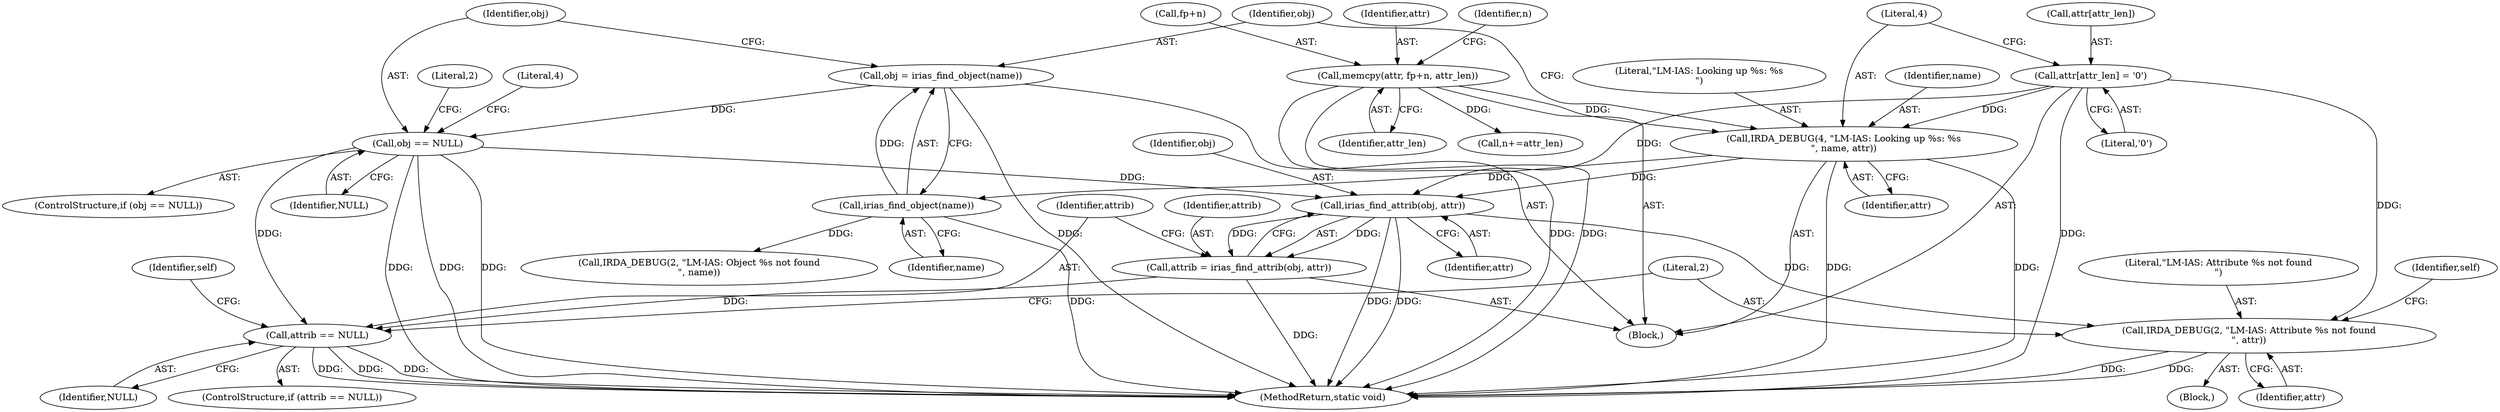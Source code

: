 digraph "0_linux_d370af0ef7951188daeb15bae75db7ba57c67846@pointer" {
"1000177" [label="(Call,obj = irias_find_object(name))"];
"1000179" [label="(Call,irias_find_object(name))"];
"1000172" [label="(Call,IRDA_DEBUG(4, \"LM-IAS: Looking up %s: %s\n\", name, attr))"];
"1000158" [label="(Call,memcpy(attr, fp+n, attr_len))"];
"1000167" [label="(Call,attr[attr_len] = '\0')"];
"1000182" [label="(Call,obj == NULL)"];
"1000208" [label="(Call,irias_find_attrib(obj, attr))"];
"1000206" [label="(Call,attrib = irias_find_attrib(obj, attr))"];
"1000212" [label="(Call,attrib == NULL)"];
"1000216" [label="(Call,IRDA_DEBUG(2, \"LM-IAS: Attribute %s not found\n\", attr))"];
"1000209" [label="(Identifier,obj)"];
"1000173" [label="(Literal,4)"];
"1000177" [label="(Call,obj = irias_find_object(name))"];
"1000168" [label="(Call,attr[attr_len])"];
"1000218" [label="(Literal,\"LM-IAS: Attribute %s not found\n\")"];
"1000186" [label="(Call,IRDA_DEBUG(2, \"LM-IAS: Object %s not found\n\", name))"];
"1000184" [label="(Identifier,NULL)"];
"1000210" [label="(Identifier,attr)"];
"1000212" [label="(Call,attrib == NULL)"];
"1000182" [label="(Call,obj == NULL)"];
"1000174" [label="(Literal,\"LM-IAS: Looking up %s: %s\n\")"];
"1000164" [label="(Call,n+=attr_len)"];
"1000159" [label="(Identifier,attr)"];
"1000198" [label="(Literal,4)"];
"1000230" [label="(Identifier,self)"];
"1000187" [label="(Literal,2)"];
"1000219" [label="(Identifier,attr)"];
"1000211" [label="(ControlStructure,if (attrib == NULL))"];
"1000171" [label="(Literal,'\0')"];
"1000217" [label="(Literal,2)"];
"1000214" [label="(Identifier,NULL)"];
"1000183" [label="(Identifier,obj)"];
"1000178" [label="(Identifier,obj)"];
"1000176" [label="(Identifier,attr)"];
"1000213" [label="(Identifier,attrib)"];
"1000106" [label="(Block,)"];
"1000221" [label="(Identifier,self)"];
"1000215" [label="(Block,)"];
"1000158" [label="(Call,memcpy(attr, fp+n, attr_len))"];
"1000175" [label="(Identifier,name)"];
"1000206" [label="(Call,attrib = irias_find_attrib(obj, attr))"];
"1000180" [label="(Identifier,name)"];
"1000163" [label="(Identifier,attr_len)"];
"1000238" [label="(MethodReturn,static void)"];
"1000208" [label="(Call,irias_find_attrib(obj, attr))"];
"1000172" [label="(Call,IRDA_DEBUG(4, \"LM-IAS: Looking up %s: %s\n\", name, attr))"];
"1000216" [label="(Call,IRDA_DEBUG(2, \"LM-IAS: Attribute %s not found\n\", attr))"];
"1000160" [label="(Call,fp+n)"];
"1000179" [label="(Call,irias_find_object(name))"];
"1000181" [label="(ControlStructure,if (obj == NULL))"];
"1000167" [label="(Call,attr[attr_len] = '\0')"];
"1000207" [label="(Identifier,attrib)"];
"1000165" [label="(Identifier,n)"];
"1000177" -> "1000106"  [label="AST: "];
"1000177" -> "1000179"  [label="CFG: "];
"1000178" -> "1000177"  [label="AST: "];
"1000179" -> "1000177"  [label="AST: "];
"1000183" -> "1000177"  [label="CFG: "];
"1000177" -> "1000238"  [label="DDG: "];
"1000179" -> "1000177"  [label="DDG: "];
"1000177" -> "1000182"  [label="DDG: "];
"1000179" -> "1000180"  [label="CFG: "];
"1000180" -> "1000179"  [label="AST: "];
"1000179" -> "1000238"  [label="DDG: "];
"1000172" -> "1000179"  [label="DDG: "];
"1000179" -> "1000186"  [label="DDG: "];
"1000172" -> "1000106"  [label="AST: "];
"1000172" -> "1000176"  [label="CFG: "];
"1000173" -> "1000172"  [label="AST: "];
"1000174" -> "1000172"  [label="AST: "];
"1000175" -> "1000172"  [label="AST: "];
"1000176" -> "1000172"  [label="AST: "];
"1000178" -> "1000172"  [label="CFG: "];
"1000172" -> "1000238"  [label="DDG: "];
"1000172" -> "1000238"  [label="DDG: "];
"1000158" -> "1000172"  [label="DDG: "];
"1000167" -> "1000172"  [label="DDG: "];
"1000172" -> "1000208"  [label="DDG: "];
"1000158" -> "1000106"  [label="AST: "];
"1000158" -> "1000163"  [label="CFG: "];
"1000159" -> "1000158"  [label="AST: "];
"1000160" -> "1000158"  [label="AST: "];
"1000163" -> "1000158"  [label="AST: "];
"1000165" -> "1000158"  [label="CFG: "];
"1000158" -> "1000238"  [label="DDG: "];
"1000158" -> "1000238"  [label="DDG: "];
"1000158" -> "1000164"  [label="DDG: "];
"1000167" -> "1000106"  [label="AST: "];
"1000167" -> "1000171"  [label="CFG: "];
"1000168" -> "1000167"  [label="AST: "];
"1000171" -> "1000167"  [label="AST: "];
"1000173" -> "1000167"  [label="CFG: "];
"1000167" -> "1000238"  [label="DDG: "];
"1000167" -> "1000208"  [label="DDG: "];
"1000167" -> "1000216"  [label="DDG: "];
"1000182" -> "1000181"  [label="AST: "];
"1000182" -> "1000184"  [label="CFG: "];
"1000183" -> "1000182"  [label="AST: "];
"1000184" -> "1000182"  [label="AST: "];
"1000187" -> "1000182"  [label="CFG: "];
"1000198" -> "1000182"  [label="CFG: "];
"1000182" -> "1000238"  [label="DDG: "];
"1000182" -> "1000238"  [label="DDG: "];
"1000182" -> "1000238"  [label="DDG: "];
"1000182" -> "1000208"  [label="DDG: "];
"1000182" -> "1000212"  [label="DDG: "];
"1000208" -> "1000206"  [label="AST: "];
"1000208" -> "1000210"  [label="CFG: "];
"1000209" -> "1000208"  [label="AST: "];
"1000210" -> "1000208"  [label="AST: "];
"1000206" -> "1000208"  [label="CFG: "];
"1000208" -> "1000238"  [label="DDG: "];
"1000208" -> "1000238"  [label="DDG: "];
"1000208" -> "1000206"  [label="DDG: "];
"1000208" -> "1000206"  [label="DDG: "];
"1000208" -> "1000216"  [label="DDG: "];
"1000206" -> "1000106"  [label="AST: "];
"1000207" -> "1000206"  [label="AST: "];
"1000213" -> "1000206"  [label="CFG: "];
"1000206" -> "1000238"  [label="DDG: "];
"1000206" -> "1000212"  [label="DDG: "];
"1000212" -> "1000211"  [label="AST: "];
"1000212" -> "1000214"  [label="CFG: "];
"1000213" -> "1000212"  [label="AST: "];
"1000214" -> "1000212"  [label="AST: "];
"1000217" -> "1000212"  [label="CFG: "];
"1000230" -> "1000212"  [label="CFG: "];
"1000212" -> "1000238"  [label="DDG: "];
"1000212" -> "1000238"  [label="DDG: "];
"1000212" -> "1000238"  [label="DDG: "];
"1000216" -> "1000215"  [label="AST: "];
"1000216" -> "1000219"  [label="CFG: "];
"1000217" -> "1000216"  [label="AST: "];
"1000218" -> "1000216"  [label="AST: "];
"1000219" -> "1000216"  [label="AST: "];
"1000221" -> "1000216"  [label="CFG: "];
"1000216" -> "1000238"  [label="DDG: "];
"1000216" -> "1000238"  [label="DDG: "];
}
